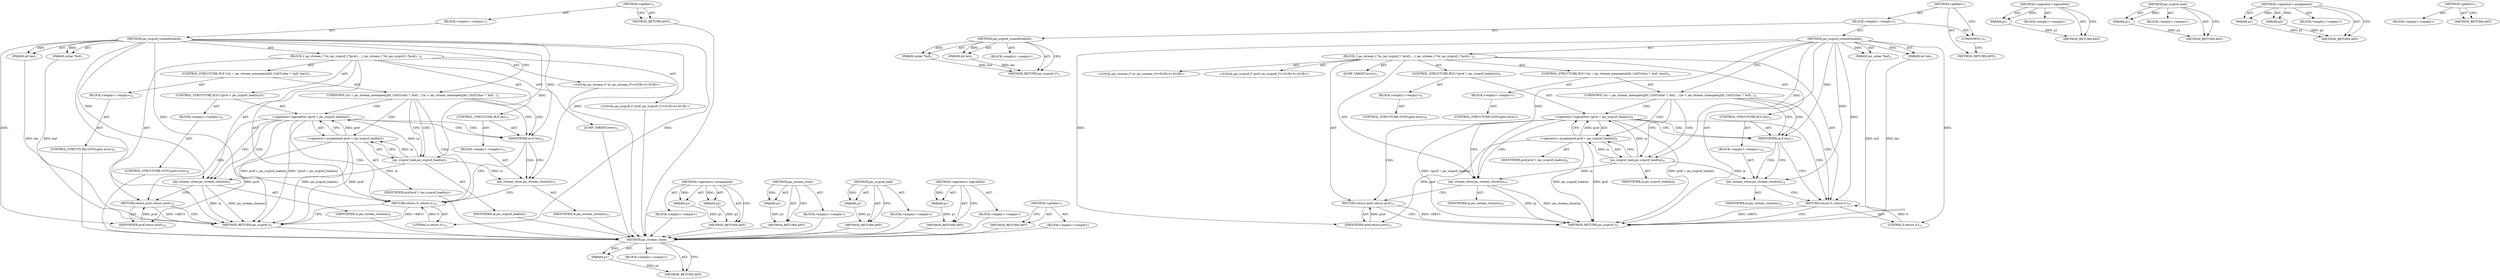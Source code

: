 digraph "jas_iccprof_createfrombuf" {
vulnerable_6 [label=<(METHOD,&lt;global&gt;)<SUB>1</SUB>>];
vulnerable_7 [label=<(BLOCK,&lt;empty&gt;,&lt;empty&gt;)<SUB>1</SUB>>];
vulnerable_8 [label=<(METHOD,jas_iccprof_createfrombuf)<SUB>1</SUB>>];
vulnerable_9 [label=<(PARAM,uchar *buf)<SUB>1</SUB>>];
vulnerable_10 [label=<(PARAM,int len)<SUB>1</SUB>>];
vulnerable_11 [label=<(BLOCK,{
 	jas_stream_t *in;
 	jas_iccprof_t *prof;
	i...,{
 	jas_stream_t *in;
 	jas_iccprof_t *prof;
	i...)<SUB>2</SUB>>];
vulnerable_12 [label="<(LOCAL,jas_stream_t* in: jas_stream_t*)<SUB>3</SUB>>"];
vulnerable_13 [label="<(LOCAL,jas_iccprof_t* prof: jas_iccprof_t*)<SUB>4</SUB>>"];
vulnerable_14 [label=<(CONTROL_STRUCTURE,IF,if (!(in = jas_stream_memopen(JAS_CAST(char *, buf), len))))<SUB>5</SUB>>];
vulnerable_15 [label=<(UNKNOWN,!(in = jas_stream_memopen(JAS_CAST(char *, buf)...,!(in = jas_stream_memopen(JAS_CAST(char *, buf)...)<SUB>5</SUB>>];
vulnerable_16 [label=<(BLOCK,&lt;empty&gt;,&lt;empty&gt;)<SUB>6</SUB>>];
vulnerable_17 [label=<(CONTROL_STRUCTURE,GOTO,goto error;)<SUB>6</SUB>>];
vulnerable_18 [label=<(CONTROL_STRUCTURE,IF,if (!(prof = jas_iccprof_load(in))))<SUB>7</SUB>>];
vulnerable_19 [label=<(&lt;operator&gt;.logicalNot,!(prof = jas_iccprof_load(in)))<SUB>7</SUB>>];
vulnerable_20 [label=<(&lt;operator&gt;.assignment,prof = jas_iccprof_load(in))<SUB>7</SUB>>];
vulnerable_21 [label=<(IDENTIFIER,prof,prof = jas_iccprof_load(in))<SUB>7</SUB>>];
vulnerable_22 [label=<(jas_iccprof_load,jas_iccprof_load(in))<SUB>7</SUB>>];
vulnerable_23 [label=<(IDENTIFIER,in,jas_iccprof_load(in))<SUB>7</SUB>>];
vulnerable_24 [label=<(BLOCK,&lt;empty&gt;,&lt;empty&gt;)<SUB>8</SUB>>];
vulnerable_25 [label=<(CONTROL_STRUCTURE,GOTO,goto error;)<SUB>8</SUB>>];
vulnerable_26 [label=<(jas_stream_close,jas_stream_close(in))<SUB>9</SUB>>];
vulnerable_27 [label=<(IDENTIFIER,in,jas_stream_close(in))<SUB>9</SUB>>];
vulnerable_28 [label=<(RETURN,return prof;,return prof;)<SUB>10</SUB>>];
vulnerable_29 [label=<(IDENTIFIER,prof,return prof;)<SUB>10</SUB>>];
vulnerable_30 [label=<(JUMP_TARGET,error)<SUB>11</SUB>>];
vulnerable_31 [label=<(CONTROL_STRUCTURE,IF,if (in))<SUB>12</SUB>>];
vulnerable_32 [label=<(IDENTIFIER,in,if (in))<SUB>12</SUB>>];
vulnerable_33 [label=<(BLOCK,&lt;empty&gt;,&lt;empty&gt;)<SUB>13</SUB>>];
vulnerable_34 [label=<(jas_stream_close,jas_stream_close(in))<SUB>13</SUB>>];
vulnerable_35 [label=<(IDENTIFIER,in,jas_stream_close(in))<SUB>13</SUB>>];
vulnerable_36 [label=<(RETURN,return 0;,return 0;)<SUB>14</SUB>>];
vulnerable_37 [label=<(LITERAL,0,return 0;)<SUB>14</SUB>>];
vulnerable_38 [label=<(METHOD_RETURN,jas_iccprof_t)<SUB>1</SUB>>];
vulnerable_40 [label=<(METHOD_RETURN,ANY)<SUB>1</SUB>>];
vulnerable_67 [label=<(METHOD,&lt;operator&gt;.assignment)>];
vulnerable_68 [label=<(PARAM,p1)>];
vulnerable_69 [label=<(PARAM,p2)>];
vulnerable_70 [label=<(BLOCK,&lt;empty&gt;,&lt;empty&gt;)>];
vulnerable_71 [label=<(METHOD_RETURN,ANY)>];
vulnerable_76 [label=<(METHOD,jas_stream_close)>];
vulnerable_77 [label=<(PARAM,p1)>];
vulnerable_78 [label=<(BLOCK,&lt;empty&gt;,&lt;empty&gt;)>];
vulnerable_79 [label=<(METHOD_RETURN,ANY)>];
vulnerable_72 [label=<(METHOD,jas_iccprof_load)>];
vulnerable_73 [label=<(PARAM,p1)>];
vulnerable_74 [label=<(BLOCK,&lt;empty&gt;,&lt;empty&gt;)>];
vulnerable_75 [label=<(METHOD_RETURN,ANY)>];
vulnerable_63 [label=<(METHOD,&lt;operator&gt;.logicalNot)>];
vulnerable_64 [label=<(PARAM,p1)>];
vulnerable_65 [label=<(BLOCK,&lt;empty&gt;,&lt;empty&gt;)>];
vulnerable_66 [label=<(METHOD_RETURN,ANY)>];
vulnerable_57 [label=<(METHOD,&lt;global&gt;)<SUB>1</SUB>>];
vulnerable_58 [label=<(BLOCK,&lt;empty&gt;,&lt;empty&gt;)>];
vulnerable_59 [label=<(METHOD_RETURN,ANY)>];
fixed_85 [label=<(METHOD,jas_stream_close)>];
fixed_86 [label=<(PARAM,p1)>];
fixed_87 [label=<(BLOCK,&lt;empty&gt;,&lt;empty&gt;)>];
fixed_88 [label=<(METHOD_RETURN,ANY)>];
fixed_6 [label=<(METHOD,&lt;global&gt;)<SUB>1</SUB>>];
fixed_7 [label=<(BLOCK,&lt;empty&gt;,&lt;empty&gt;)<SUB>1</SUB>>];
fixed_8 [label=<(METHOD,jas_iccprof_createfrombuf)<SUB>1</SUB>>];
fixed_9 [label=<(PARAM,uchar *buf)<SUB>1</SUB>>];
fixed_10 [label=<(PARAM,int len)<SUB>1</SUB>>];
fixed_11 [label=<(BLOCK,&lt;empty&gt;,&lt;empty&gt;)>];
fixed_12 [label=<(METHOD_RETURN,jas_iccprof_t*)<SUB>1</SUB>>];
fixed_14 [label=<(UNKNOWN,),))<SUB>1</SUB>>];
fixed_15 [label=<(METHOD,jas_iccprof_createfrombuf)<SUB>2</SUB>>];
fixed_16 [label=<(PARAM,jas_uchar *buf)<SUB>2</SUB>>];
fixed_17 [label=<(PARAM,int len)<SUB>2</SUB>>];
fixed_18 [label=<(BLOCK,{
 	jas_stream_t *in;
 	jas_iccprof_t *prof;
	i...,{
 	jas_stream_t *in;
 	jas_iccprof_t *prof;
	i...)<SUB>3</SUB>>];
fixed_19 [label="<(LOCAL,jas_stream_t* in: jas_stream_t*)<SUB>4</SUB>>"];
fixed_20 [label="<(LOCAL,jas_iccprof_t* prof: jas_iccprof_t*)<SUB>5</SUB>>"];
fixed_21 [label=<(CONTROL_STRUCTURE,IF,if (!(in = jas_stream_memopen(JAS_CAST(char *, buf), len))))<SUB>6</SUB>>];
fixed_22 [label=<(UNKNOWN,!(in = jas_stream_memopen(JAS_CAST(char *, buf)...,!(in = jas_stream_memopen(JAS_CAST(char *, buf)...)<SUB>6</SUB>>];
fixed_23 [label=<(BLOCK,&lt;empty&gt;,&lt;empty&gt;)<SUB>7</SUB>>];
fixed_24 [label=<(CONTROL_STRUCTURE,GOTO,goto error;)<SUB>7</SUB>>];
fixed_25 [label=<(CONTROL_STRUCTURE,IF,if (!(prof = jas_iccprof_load(in))))<SUB>8</SUB>>];
fixed_26 [label=<(&lt;operator&gt;.logicalNot,!(prof = jas_iccprof_load(in)))<SUB>8</SUB>>];
fixed_27 [label=<(&lt;operator&gt;.assignment,prof = jas_iccprof_load(in))<SUB>8</SUB>>];
fixed_28 [label=<(IDENTIFIER,prof,prof = jas_iccprof_load(in))<SUB>8</SUB>>];
fixed_29 [label=<(jas_iccprof_load,jas_iccprof_load(in))<SUB>8</SUB>>];
fixed_30 [label=<(IDENTIFIER,in,jas_iccprof_load(in))<SUB>8</SUB>>];
fixed_31 [label=<(BLOCK,&lt;empty&gt;,&lt;empty&gt;)<SUB>9</SUB>>];
fixed_32 [label=<(CONTROL_STRUCTURE,GOTO,goto error;)<SUB>9</SUB>>];
fixed_33 [label=<(jas_stream_close,jas_stream_close(in))<SUB>10</SUB>>];
fixed_34 [label=<(IDENTIFIER,in,jas_stream_close(in))<SUB>10</SUB>>];
fixed_35 [label=<(RETURN,return prof;,return prof;)<SUB>11</SUB>>];
fixed_36 [label=<(IDENTIFIER,prof,return prof;)<SUB>11</SUB>>];
fixed_37 [label=<(JUMP_TARGET,error)<SUB>12</SUB>>];
fixed_38 [label=<(CONTROL_STRUCTURE,IF,if (in))<SUB>13</SUB>>];
fixed_39 [label=<(IDENTIFIER,in,if (in))<SUB>13</SUB>>];
fixed_40 [label=<(BLOCK,&lt;empty&gt;,&lt;empty&gt;)<SUB>14</SUB>>];
fixed_41 [label=<(jas_stream_close,jas_stream_close(in))<SUB>14</SUB>>];
fixed_42 [label=<(IDENTIFIER,in,jas_stream_close(in))<SUB>14</SUB>>];
fixed_43 [label=<(RETURN,return 0;,return 0;)<SUB>15</SUB>>];
fixed_44 [label=<(LITERAL,0,return 0;)<SUB>15</SUB>>];
fixed_45 [label=<(METHOD_RETURN,jas_iccprof_t)<SUB>2</SUB>>];
fixed_47 [label=<(METHOD_RETURN,ANY)<SUB>1</SUB>>];
fixed_72 [label=<(METHOD,&lt;operator&gt;.logicalNot)>];
fixed_73 [label=<(PARAM,p1)>];
fixed_74 [label=<(BLOCK,&lt;empty&gt;,&lt;empty&gt;)>];
fixed_75 [label=<(METHOD_RETURN,ANY)>];
fixed_81 [label=<(METHOD,jas_iccprof_load)>];
fixed_82 [label=<(PARAM,p1)>];
fixed_83 [label=<(BLOCK,&lt;empty&gt;,&lt;empty&gt;)>];
fixed_84 [label=<(METHOD_RETURN,ANY)>];
fixed_76 [label=<(METHOD,&lt;operator&gt;.assignment)>];
fixed_77 [label=<(PARAM,p1)>];
fixed_78 [label=<(PARAM,p2)>];
fixed_79 [label=<(BLOCK,&lt;empty&gt;,&lt;empty&gt;)>];
fixed_80 [label=<(METHOD_RETURN,ANY)>];
fixed_66 [label=<(METHOD,&lt;global&gt;)<SUB>1</SUB>>];
fixed_67 [label=<(BLOCK,&lt;empty&gt;,&lt;empty&gt;)>];
fixed_68 [label=<(METHOD_RETURN,ANY)>];
vulnerable_6 -> vulnerable_7  [key=0, label="AST: "];
vulnerable_6 -> vulnerable_40  [key=0, label="AST: "];
vulnerable_6 -> vulnerable_40  [key=1, label="CFG: "];
vulnerable_7 -> vulnerable_8  [key=0, label="AST: "];
vulnerable_8 -> vulnerable_9  [key=0, label="AST: "];
vulnerable_8 -> vulnerable_9  [key=1, label="DDG: "];
vulnerable_8 -> vulnerable_10  [key=0, label="AST: "];
vulnerable_8 -> vulnerable_10  [key=1, label="DDG: "];
vulnerable_8 -> vulnerable_11  [key=0, label="AST: "];
vulnerable_8 -> vulnerable_38  [key=0, label="AST: "];
vulnerable_8 -> vulnerable_15  [key=0, label="CFG: "];
vulnerable_8 -> vulnerable_36  [key=0, label="DDG: "];
vulnerable_8 -> vulnerable_26  [key=0, label="DDG: "];
vulnerable_8 -> vulnerable_29  [key=0, label="DDG: "];
vulnerable_8 -> vulnerable_32  [key=0, label="DDG: "];
vulnerable_8 -> vulnerable_37  [key=0, label="DDG: "];
vulnerable_8 -> vulnerable_34  [key=0, label="DDG: "];
vulnerable_8 -> vulnerable_22  [key=0, label="DDG: "];
vulnerable_9 -> vulnerable_38  [key=0, label="DDG: buf"];
vulnerable_10 -> vulnerable_38  [key=0, label="DDG: len"];
vulnerable_11 -> vulnerable_12  [key=0, label="AST: "];
vulnerable_11 -> vulnerable_13  [key=0, label="AST: "];
vulnerable_11 -> vulnerable_14  [key=0, label="AST: "];
vulnerable_11 -> vulnerable_18  [key=0, label="AST: "];
vulnerable_11 -> vulnerable_26  [key=0, label="AST: "];
vulnerable_11 -> vulnerable_28  [key=0, label="AST: "];
vulnerable_11 -> vulnerable_30  [key=0, label="AST: "];
vulnerable_11 -> vulnerable_31  [key=0, label="AST: "];
vulnerable_11 -> vulnerable_36  [key=0, label="AST: "];
vulnerable_12 -> fixed_85  [key=0];
vulnerable_13 -> fixed_85  [key=0];
vulnerable_14 -> vulnerable_15  [key=0, label="AST: "];
vulnerable_14 -> vulnerable_16  [key=0, label="AST: "];
vulnerable_15 -> vulnerable_32  [key=0, label="CFG: "];
vulnerable_15 -> vulnerable_32  [key=1, label="CDG: "];
vulnerable_15 -> vulnerable_22  [key=0, label="CFG: "];
vulnerable_15 -> vulnerable_22  [key=1, label="CDG: "];
vulnerable_15 -> vulnerable_19  [key=0, label="CDG: "];
vulnerable_15 -> vulnerable_36  [key=0, label="CDG: "];
vulnerable_15 -> vulnerable_20  [key=0, label="CDG: "];
vulnerable_16 -> vulnerable_17  [key=0, label="AST: "];
vulnerable_17 -> fixed_85  [key=0];
vulnerable_18 -> vulnerable_19  [key=0, label="AST: "];
vulnerable_18 -> vulnerable_24  [key=0, label="AST: "];
vulnerable_19 -> vulnerable_20  [key=0, label="AST: "];
vulnerable_19 -> vulnerable_32  [key=0, label="CFG: "];
vulnerable_19 -> vulnerable_32  [key=1, label="CDG: "];
vulnerable_19 -> vulnerable_26  [key=0, label="CFG: "];
vulnerable_19 -> vulnerable_26  [key=1, label="CDG: "];
vulnerable_19 -> vulnerable_38  [key=0, label="DDG: prof = jas_iccprof_load(in)"];
vulnerable_19 -> vulnerable_38  [key=1, label="DDG: !(prof = jas_iccprof_load(in))"];
vulnerable_19 -> vulnerable_28  [key=0, label="CDG: "];
vulnerable_19 -> vulnerable_36  [key=0, label="CDG: "];
vulnerable_20 -> vulnerable_21  [key=0, label="AST: "];
vulnerable_20 -> vulnerable_22  [key=0, label="AST: "];
vulnerable_20 -> vulnerable_19  [key=0, label="CFG: "];
vulnerable_20 -> vulnerable_19  [key=1, label="DDG: prof"];
vulnerable_20 -> vulnerable_38  [key=0, label="DDG: prof"];
vulnerable_20 -> vulnerable_38  [key=1, label="DDG: jas_iccprof_load(in)"];
vulnerable_20 -> vulnerable_29  [key=0, label="DDG: prof"];
vulnerable_21 -> fixed_85  [key=0];
vulnerable_22 -> vulnerable_23  [key=0, label="AST: "];
vulnerable_22 -> vulnerable_20  [key=0, label="CFG: "];
vulnerable_22 -> vulnerable_20  [key=1, label="DDG: in"];
vulnerable_22 -> vulnerable_26  [key=0, label="DDG: in"];
vulnerable_22 -> vulnerable_19  [key=0, label="DDG: in"];
vulnerable_22 -> vulnerable_34  [key=0, label="DDG: in"];
vulnerable_23 -> fixed_85  [key=0];
vulnerable_24 -> vulnerable_25  [key=0, label="AST: "];
vulnerable_25 -> fixed_85  [key=0];
vulnerable_26 -> vulnerable_27  [key=0, label="AST: "];
vulnerable_26 -> vulnerable_28  [key=0, label="CFG: "];
vulnerable_26 -> vulnerable_38  [key=0, label="DDG: in"];
vulnerable_26 -> vulnerable_38  [key=1, label="DDG: jas_stream_close(in)"];
vulnerable_27 -> fixed_85  [key=0];
vulnerable_28 -> vulnerable_29  [key=0, label="AST: "];
vulnerable_28 -> vulnerable_38  [key=0, label="CFG: "];
vulnerable_28 -> vulnerable_38  [key=1, label="DDG: &lt;RET&gt;"];
vulnerable_29 -> vulnerable_28  [key=0, label="DDG: prof"];
vulnerable_30 -> fixed_85  [key=0];
vulnerable_31 -> vulnerable_32  [key=0, label="AST: "];
vulnerable_31 -> vulnerable_33  [key=0, label="AST: "];
vulnerable_32 -> vulnerable_34  [key=0, label="CFG: "];
vulnerable_32 -> vulnerable_34  [key=1, label="CDG: "];
vulnerable_32 -> vulnerable_36  [key=0, label="CFG: "];
vulnerable_33 -> vulnerable_34  [key=0, label="AST: "];
vulnerable_34 -> vulnerable_35  [key=0, label="AST: "];
vulnerable_34 -> vulnerable_36  [key=0, label="CFG: "];
vulnerable_35 -> fixed_85  [key=0];
vulnerable_36 -> vulnerable_37  [key=0, label="AST: "];
vulnerable_36 -> vulnerable_38  [key=0, label="CFG: "];
vulnerable_36 -> vulnerable_38  [key=1, label="DDG: &lt;RET&gt;"];
vulnerable_37 -> vulnerable_36  [key=0, label="DDG: 0"];
vulnerable_38 -> fixed_85  [key=0];
vulnerable_40 -> fixed_85  [key=0];
vulnerable_67 -> vulnerable_68  [key=0, label="AST: "];
vulnerable_67 -> vulnerable_68  [key=1, label="DDG: "];
vulnerable_67 -> vulnerable_70  [key=0, label="AST: "];
vulnerable_67 -> vulnerable_69  [key=0, label="AST: "];
vulnerable_67 -> vulnerable_69  [key=1, label="DDG: "];
vulnerable_67 -> vulnerable_71  [key=0, label="AST: "];
vulnerable_67 -> vulnerable_71  [key=1, label="CFG: "];
vulnerable_68 -> vulnerable_71  [key=0, label="DDG: p1"];
vulnerable_69 -> vulnerable_71  [key=0, label="DDG: p2"];
vulnerable_70 -> fixed_85  [key=0];
vulnerable_71 -> fixed_85  [key=0];
vulnerable_76 -> vulnerable_77  [key=0, label="AST: "];
vulnerable_76 -> vulnerable_77  [key=1, label="DDG: "];
vulnerable_76 -> vulnerable_78  [key=0, label="AST: "];
vulnerable_76 -> vulnerable_79  [key=0, label="AST: "];
vulnerable_76 -> vulnerable_79  [key=1, label="CFG: "];
vulnerable_77 -> vulnerable_79  [key=0, label="DDG: p1"];
vulnerable_78 -> fixed_85  [key=0];
vulnerable_79 -> fixed_85  [key=0];
vulnerable_72 -> vulnerable_73  [key=0, label="AST: "];
vulnerable_72 -> vulnerable_73  [key=1, label="DDG: "];
vulnerable_72 -> vulnerable_74  [key=0, label="AST: "];
vulnerable_72 -> vulnerable_75  [key=0, label="AST: "];
vulnerable_72 -> vulnerable_75  [key=1, label="CFG: "];
vulnerable_73 -> vulnerable_75  [key=0, label="DDG: p1"];
vulnerable_74 -> fixed_85  [key=0];
vulnerable_75 -> fixed_85  [key=0];
vulnerable_63 -> vulnerable_64  [key=0, label="AST: "];
vulnerable_63 -> vulnerable_64  [key=1, label="DDG: "];
vulnerable_63 -> vulnerable_65  [key=0, label="AST: "];
vulnerable_63 -> vulnerable_66  [key=0, label="AST: "];
vulnerable_63 -> vulnerable_66  [key=1, label="CFG: "];
vulnerable_64 -> vulnerable_66  [key=0, label="DDG: p1"];
vulnerable_65 -> fixed_85  [key=0];
vulnerable_66 -> fixed_85  [key=0];
vulnerable_57 -> vulnerable_58  [key=0, label="AST: "];
vulnerable_57 -> vulnerable_59  [key=0, label="AST: "];
vulnerable_57 -> vulnerable_59  [key=1, label="CFG: "];
vulnerable_58 -> fixed_85  [key=0];
vulnerable_59 -> fixed_85  [key=0];
fixed_85 -> fixed_86  [key=0, label="AST: "];
fixed_85 -> fixed_86  [key=1, label="DDG: "];
fixed_85 -> fixed_87  [key=0, label="AST: "];
fixed_85 -> fixed_88  [key=0, label="AST: "];
fixed_85 -> fixed_88  [key=1, label="CFG: "];
fixed_86 -> fixed_88  [key=0, label="DDG: p1"];
fixed_6 -> fixed_7  [key=0, label="AST: "];
fixed_6 -> fixed_47  [key=0, label="AST: "];
fixed_6 -> fixed_14  [key=0, label="CFG: "];
fixed_7 -> fixed_8  [key=0, label="AST: "];
fixed_7 -> fixed_14  [key=0, label="AST: "];
fixed_7 -> fixed_15  [key=0, label="AST: "];
fixed_8 -> fixed_9  [key=0, label="AST: "];
fixed_8 -> fixed_9  [key=1, label="DDG: "];
fixed_8 -> fixed_10  [key=0, label="AST: "];
fixed_8 -> fixed_10  [key=1, label="DDG: "];
fixed_8 -> fixed_11  [key=0, label="AST: "];
fixed_8 -> fixed_12  [key=0, label="AST: "];
fixed_8 -> fixed_12  [key=1, label="CFG: "];
fixed_9 -> fixed_12  [key=0, label="DDG: buf"];
fixed_10 -> fixed_12  [key=0, label="DDG: len"];
fixed_14 -> fixed_47  [key=0, label="CFG: "];
fixed_15 -> fixed_16  [key=0, label="AST: "];
fixed_15 -> fixed_16  [key=1, label="DDG: "];
fixed_15 -> fixed_17  [key=0, label="AST: "];
fixed_15 -> fixed_17  [key=1, label="DDG: "];
fixed_15 -> fixed_18  [key=0, label="AST: "];
fixed_15 -> fixed_45  [key=0, label="AST: "];
fixed_15 -> fixed_22  [key=0, label="CFG: "];
fixed_15 -> fixed_43  [key=0, label="DDG: "];
fixed_15 -> fixed_33  [key=0, label="DDG: "];
fixed_15 -> fixed_36  [key=0, label="DDG: "];
fixed_15 -> fixed_39  [key=0, label="DDG: "];
fixed_15 -> fixed_44  [key=0, label="DDG: "];
fixed_15 -> fixed_41  [key=0, label="DDG: "];
fixed_15 -> fixed_29  [key=0, label="DDG: "];
fixed_16 -> fixed_45  [key=0, label="DDG: buf"];
fixed_17 -> fixed_45  [key=0, label="DDG: len"];
fixed_18 -> fixed_19  [key=0, label="AST: "];
fixed_18 -> fixed_20  [key=0, label="AST: "];
fixed_18 -> fixed_21  [key=0, label="AST: "];
fixed_18 -> fixed_25  [key=0, label="AST: "];
fixed_18 -> fixed_33  [key=0, label="AST: "];
fixed_18 -> fixed_35  [key=0, label="AST: "];
fixed_18 -> fixed_37  [key=0, label="AST: "];
fixed_18 -> fixed_38  [key=0, label="AST: "];
fixed_18 -> fixed_43  [key=0, label="AST: "];
fixed_21 -> fixed_22  [key=0, label="AST: "];
fixed_21 -> fixed_23  [key=0, label="AST: "];
fixed_22 -> fixed_39  [key=0, label="CFG: "];
fixed_22 -> fixed_39  [key=1, label="CDG: "];
fixed_22 -> fixed_29  [key=0, label="CFG: "];
fixed_22 -> fixed_29  [key=1, label="CDG: "];
fixed_22 -> fixed_26  [key=0, label="CDG: "];
fixed_22 -> fixed_27  [key=0, label="CDG: "];
fixed_22 -> fixed_43  [key=0, label="CDG: "];
fixed_23 -> fixed_24  [key=0, label="AST: "];
fixed_25 -> fixed_26  [key=0, label="AST: "];
fixed_25 -> fixed_31  [key=0, label="AST: "];
fixed_26 -> fixed_27  [key=0, label="AST: "];
fixed_26 -> fixed_39  [key=0, label="CFG: "];
fixed_26 -> fixed_39  [key=1, label="CDG: "];
fixed_26 -> fixed_33  [key=0, label="CFG: "];
fixed_26 -> fixed_33  [key=1, label="CDG: "];
fixed_26 -> fixed_45  [key=0, label="DDG: prof = jas_iccprof_load(in)"];
fixed_26 -> fixed_45  [key=1, label="DDG: !(prof = jas_iccprof_load(in))"];
fixed_26 -> fixed_35  [key=0, label="CDG: "];
fixed_26 -> fixed_43  [key=0, label="CDG: "];
fixed_27 -> fixed_28  [key=0, label="AST: "];
fixed_27 -> fixed_29  [key=0, label="AST: "];
fixed_27 -> fixed_26  [key=0, label="CFG: "];
fixed_27 -> fixed_26  [key=1, label="DDG: prof"];
fixed_27 -> fixed_45  [key=0, label="DDG: prof"];
fixed_27 -> fixed_45  [key=1, label="DDG: jas_iccprof_load(in)"];
fixed_27 -> fixed_36  [key=0, label="DDG: prof"];
fixed_29 -> fixed_30  [key=0, label="AST: "];
fixed_29 -> fixed_27  [key=0, label="CFG: "];
fixed_29 -> fixed_27  [key=1, label="DDG: in"];
fixed_29 -> fixed_33  [key=0, label="DDG: in"];
fixed_29 -> fixed_26  [key=0, label="DDG: in"];
fixed_29 -> fixed_41  [key=0, label="DDG: in"];
fixed_31 -> fixed_32  [key=0, label="AST: "];
fixed_33 -> fixed_34  [key=0, label="AST: "];
fixed_33 -> fixed_35  [key=0, label="CFG: "];
fixed_33 -> fixed_45  [key=0, label="DDG: in"];
fixed_33 -> fixed_45  [key=1, label="DDG: jas_stream_close(in)"];
fixed_35 -> fixed_36  [key=0, label="AST: "];
fixed_35 -> fixed_45  [key=0, label="CFG: "];
fixed_35 -> fixed_45  [key=1, label="DDG: &lt;RET&gt;"];
fixed_36 -> fixed_35  [key=0, label="DDG: prof"];
fixed_38 -> fixed_39  [key=0, label="AST: "];
fixed_38 -> fixed_40  [key=0, label="AST: "];
fixed_39 -> fixed_41  [key=0, label="CFG: "];
fixed_39 -> fixed_41  [key=1, label="CDG: "];
fixed_39 -> fixed_43  [key=0, label="CFG: "];
fixed_40 -> fixed_41  [key=0, label="AST: "];
fixed_41 -> fixed_42  [key=0, label="AST: "];
fixed_41 -> fixed_43  [key=0, label="CFG: "];
fixed_43 -> fixed_44  [key=0, label="AST: "];
fixed_43 -> fixed_45  [key=0, label="CFG: "];
fixed_43 -> fixed_45  [key=1, label="DDG: &lt;RET&gt;"];
fixed_44 -> fixed_43  [key=0, label="DDG: 0"];
fixed_72 -> fixed_73  [key=0, label="AST: "];
fixed_72 -> fixed_73  [key=1, label="DDG: "];
fixed_72 -> fixed_74  [key=0, label="AST: "];
fixed_72 -> fixed_75  [key=0, label="AST: "];
fixed_72 -> fixed_75  [key=1, label="CFG: "];
fixed_73 -> fixed_75  [key=0, label="DDG: p1"];
fixed_81 -> fixed_82  [key=0, label="AST: "];
fixed_81 -> fixed_82  [key=1, label="DDG: "];
fixed_81 -> fixed_83  [key=0, label="AST: "];
fixed_81 -> fixed_84  [key=0, label="AST: "];
fixed_81 -> fixed_84  [key=1, label="CFG: "];
fixed_82 -> fixed_84  [key=0, label="DDG: p1"];
fixed_76 -> fixed_77  [key=0, label="AST: "];
fixed_76 -> fixed_77  [key=1, label="DDG: "];
fixed_76 -> fixed_79  [key=0, label="AST: "];
fixed_76 -> fixed_78  [key=0, label="AST: "];
fixed_76 -> fixed_78  [key=1, label="DDG: "];
fixed_76 -> fixed_80  [key=0, label="AST: "];
fixed_76 -> fixed_80  [key=1, label="CFG: "];
fixed_77 -> fixed_80  [key=0, label="DDG: p1"];
fixed_78 -> fixed_80  [key=0, label="DDG: p2"];
fixed_66 -> fixed_67  [key=0, label="AST: "];
fixed_66 -> fixed_68  [key=0, label="AST: "];
fixed_66 -> fixed_68  [key=1, label="CFG: "];
}
